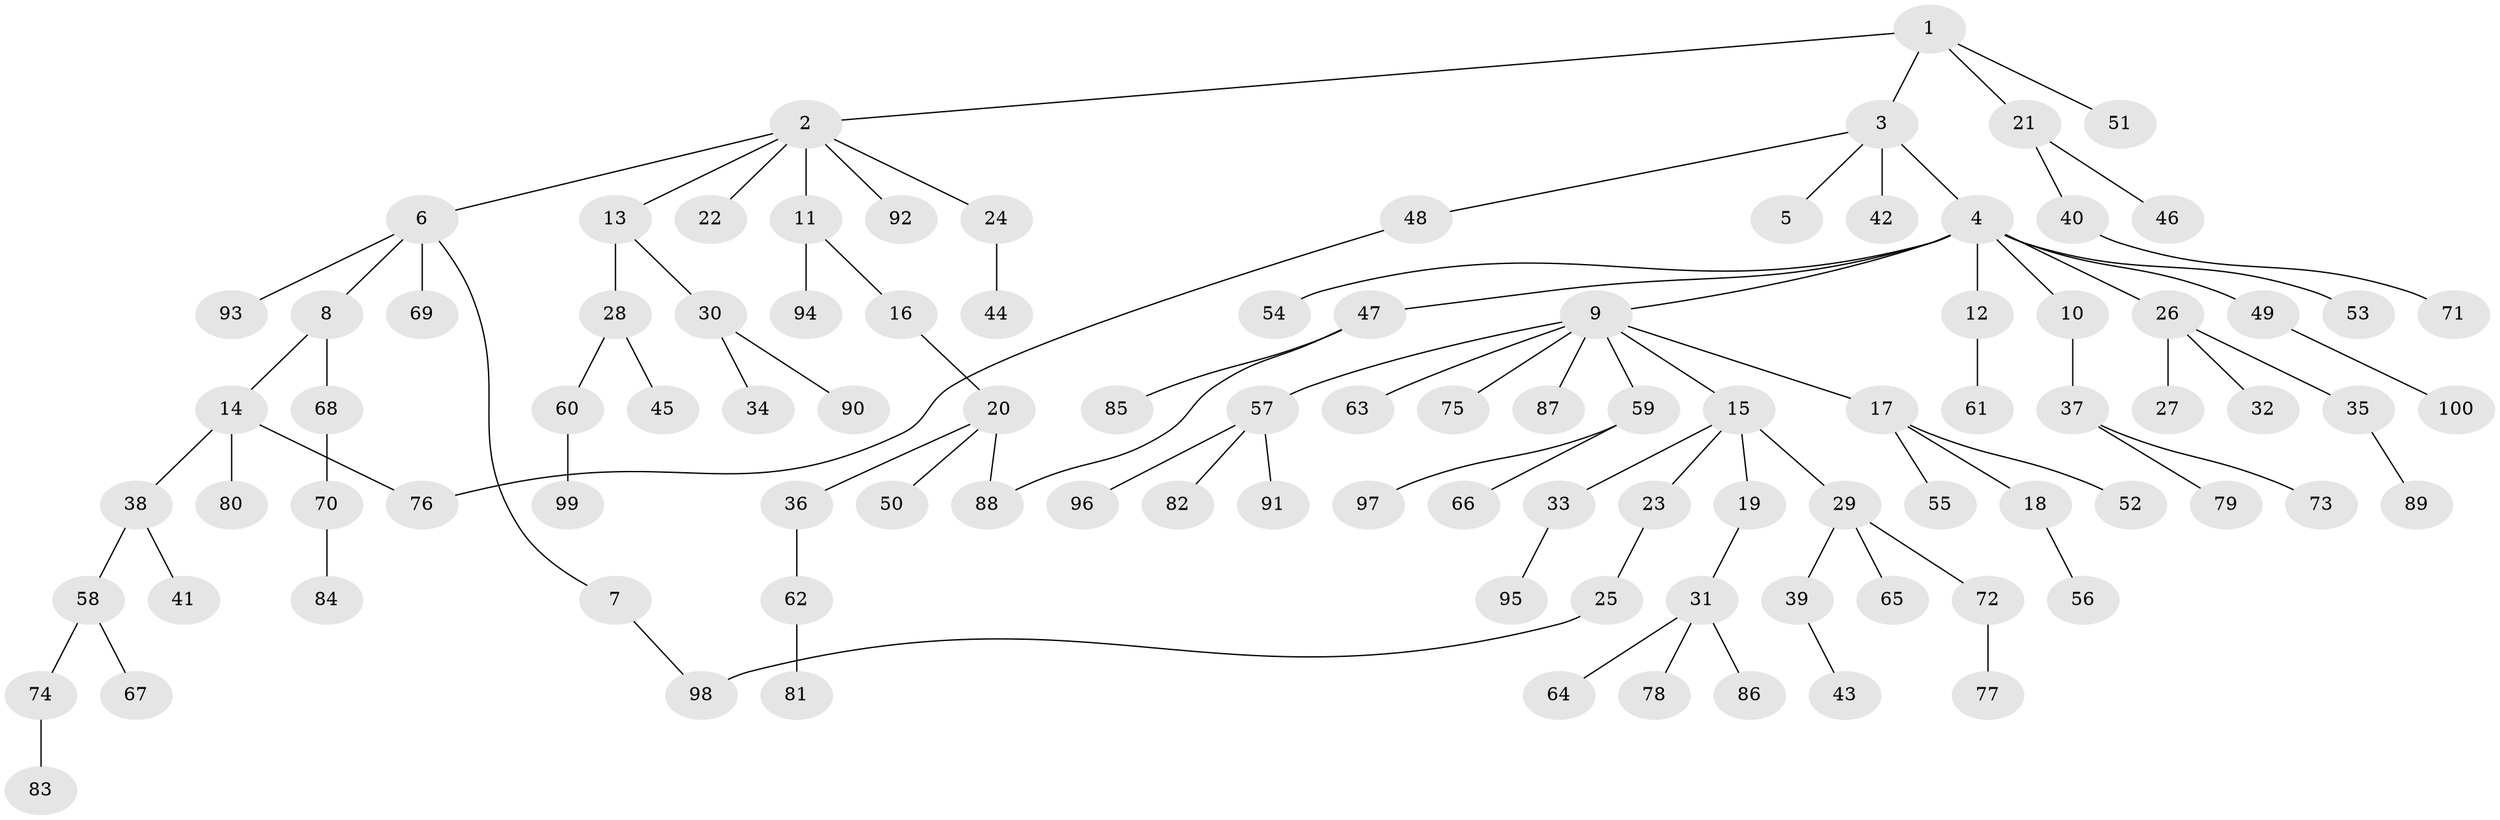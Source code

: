// coarse degree distribution, {1: 0.875, 11: 0.025, 2: 0.05, 4: 0.025, 26: 0.025}
// Generated by graph-tools (version 1.1) at 2025/44/03/04/25 21:44:47]
// undirected, 100 vertices, 102 edges
graph export_dot {
graph [start="1"]
  node [color=gray90,style=filled];
  1;
  2;
  3;
  4;
  5;
  6;
  7;
  8;
  9;
  10;
  11;
  12;
  13;
  14;
  15;
  16;
  17;
  18;
  19;
  20;
  21;
  22;
  23;
  24;
  25;
  26;
  27;
  28;
  29;
  30;
  31;
  32;
  33;
  34;
  35;
  36;
  37;
  38;
  39;
  40;
  41;
  42;
  43;
  44;
  45;
  46;
  47;
  48;
  49;
  50;
  51;
  52;
  53;
  54;
  55;
  56;
  57;
  58;
  59;
  60;
  61;
  62;
  63;
  64;
  65;
  66;
  67;
  68;
  69;
  70;
  71;
  72;
  73;
  74;
  75;
  76;
  77;
  78;
  79;
  80;
  81;
  82;
  83;
  84;
  85;
  86;
  87;
  88;
  89;
  90;
  91;
  92;
  93;
  94;
  95;
  96;
  97;
  98;
  99;
  100;
  1 -- 2;
  1 -- 3;
  1 -- 21;
  1 -- 51;
  2 -- 6;
  2 -- 11;
  2 -- 13;
  2 -- 22;
  2 -- 24;
  2 -- 92;
  3 -- 4;
  3 -- 5;
  3 -- 42;
  3 -- 48;
  4 -- 9;
  4 -- 10;
  4 -- 12;
  4 -- 26;
  4 -- 47;
  4 -- 49;
  4 -- 53;
  4 -- 54;
  6 -- 7;
  6 -- 8;
  6 -- 69;
  6 -- 93;
  7 -- 98;
  8 -- 14;
  8 -- 68;
  9 -- 15;
  9 -- 17;
  9 -- 57;
  9 -- 59;
  9 -- 63;
  9 -- 75;
  9 -- 87;
  10 -- 37;
  11 -- 16;
  11 -- 94;
  12 -- 61;
  13 -- 28;
  13 -- 30;
  14 -- 38;
  14 -- 76;
  14 -- 80;
  15 -- 19;
  15 -- 23;
  15 -- 29;
  15 -- 33;
  16 -- 20;
  17 -- 18;
  17 -- 52;
  17 -- 55;
  18 -- 56;
  19 -- 31;
  20 -- 36;
  20 -- 50;
  20 -- 88;
  21 -- 40;
  21 -- 46;
  23 -- 25;
  24 -- 44;
  25 -- 98;
  26 -- 27;
  26 -- 32;
  26 -- 35;
  28 -- 45;
  28 -- 60;
  29 -- 39;
  29 -- 65;
  29 -- 72;
  30 -- 34;
  30 -- 90;
  31 -- 64;
  31 -- 78;
  31 -- 86;
  33 -- 95;
  35 -- 89;
  36 -- 62;
  37 -- 73;
  37 -- 79;
  38 -- 41;
  38 -- 58;
  39 -- 43;
  40 -- 71;
  47 -- 85;
  47 -- 88;
  48 -- 76;
  49 -- 100;
  57 -- 82;
  57 -- 91;
  57 -- 96;
  58 -- 67;
  58 -- 74;
  59 -- 66;
  59 -- 97;
  60 -- 99;
  62 -- 81;
  68 -- 70;
  70 -- 84;
  72 -- 77;
  74 -- 83;
}
